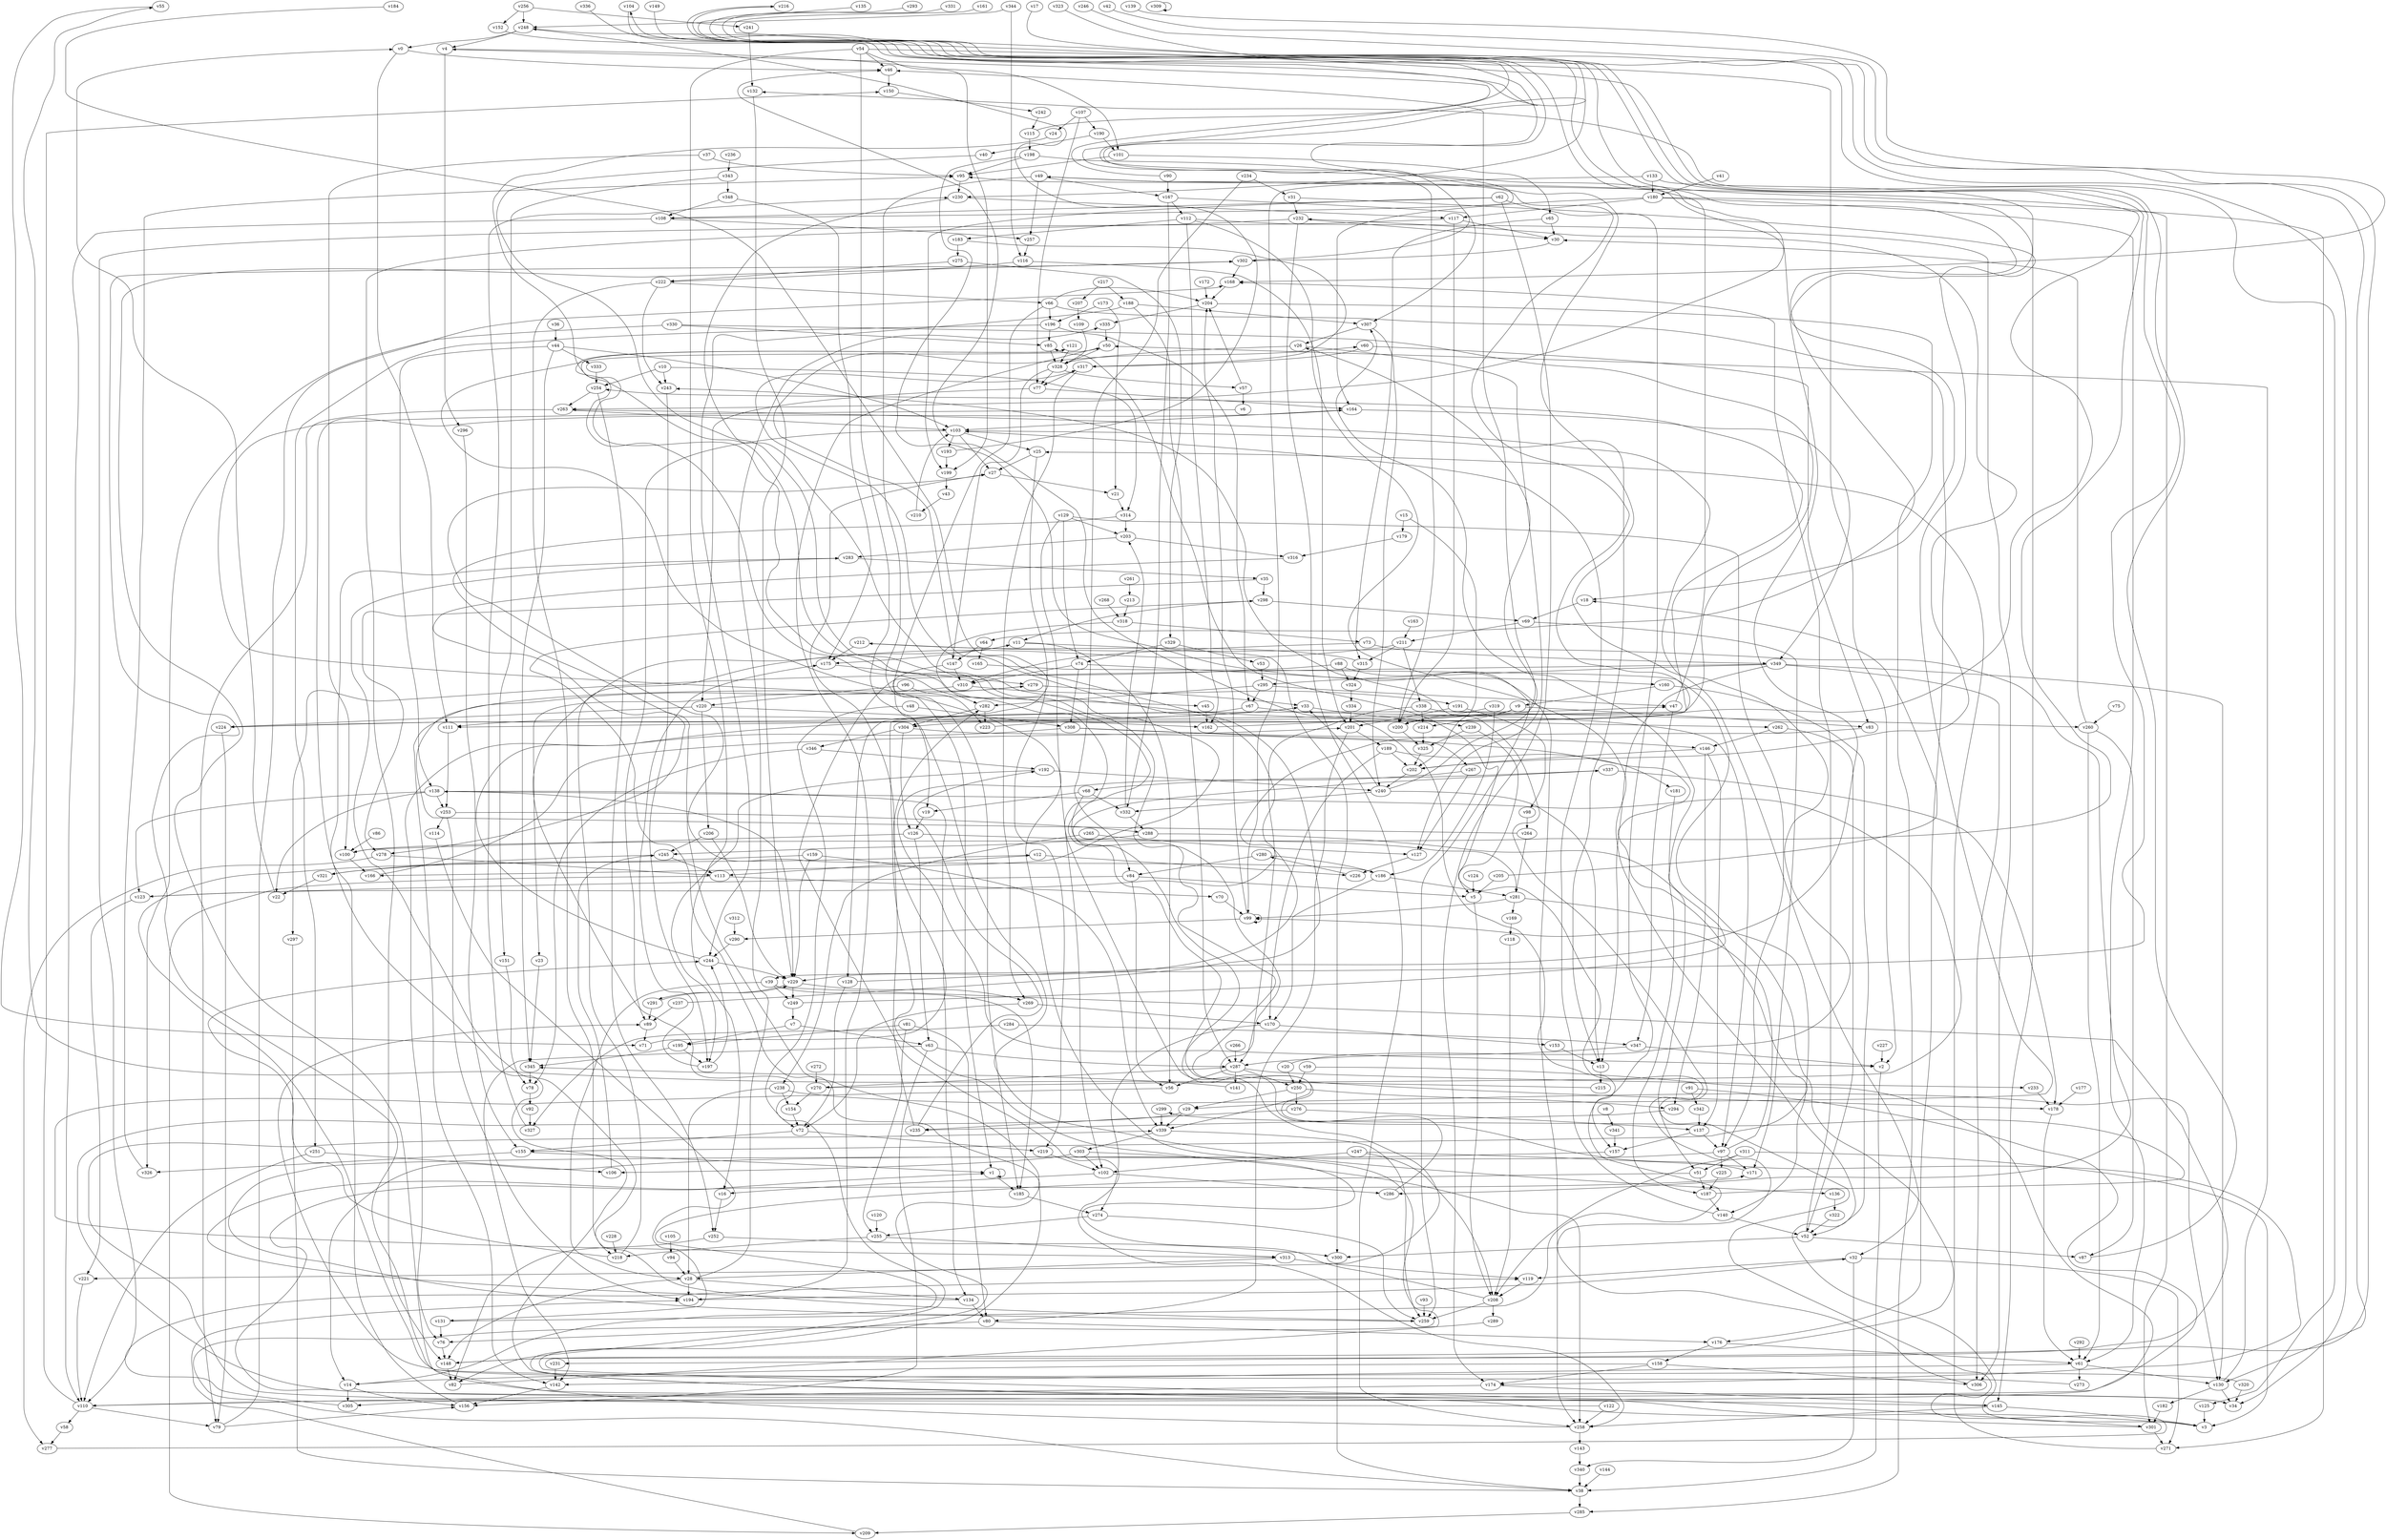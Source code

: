 // Benchmark game 513 - 350 vertices
// time_bound: 24
// targets: v108
digraph G {
    v0 [name="v0", player=0];
    v1 [name="v1", player=1];
    v2 [name="v2", player=1];
    v3 [name="v3", player=1];
    v4 [name="v4", player=0];
    v5 [name="v5", player=1];
    v6 [name="v6", player=1];
    v7 [name="v7", player=1];
    v8 [name="v8", player=1];
    v9 [name="v9", player=1];
    v10 [name="v10", player=0];
    v11 [name="v11", player=1];
    v12 [name="v12", player=1];
    v13 [name="v13", player=0];
    v14 [name="v14", player=1];
    v15 [name="v15", player=1];
    v16 [name="v16", player=0];
    v17 [name="v17", player=1];
    v18 [name="v18", player=1];
    v19 [name="v19", player=0];
    v20 [name="v20", player=1];
    v21 [name="v21", player=1];
    v22 [name="v22", player=1];
    v23 [name="v23", player=0];
    v24 [name="v24", player=1];
    v25 [name="v25", player=0];
    v26 [name="v26", player=1];
    v27 [name="v27", player=1];
    v28 [name="v28", player=1];
    v29 [name="v29", player=0];
    v30 [name="v30", player=0];
    v31 [name="v31", player=0];
    v32 [name="v32", player=1];
    v33 [name="v33", player=0];
    v34 [name="v34", player=0];
    v35 [name="v35", player=0];
    v36 [name="v36", player=0];
    v37 [name="v37", player=1];
    v38 [name="v38", player=0];
    v39 [name="v39", player=1];
    v40 [name="v40", player=1];
    v41 [name="v41", player=0];
    v42 [name="v42", player=0];
    v43 [name="v43", player=1];
    v44 [name="v44", player=1];
    v45 [name="v45", player=0];
    v46 [name="v46", player=1];
    v47 [name="v47", player=1];
    v48 [name="v48", player=1];
    v49 [name="v49", player=0];
    v50 [name="v50", player=0];
    v51 [name="v51", player=0];
    v52 [name="v52", player=0];
    v53 [name="v53", player=0];
    v54 [name="v54", player=1];
    v55 [name="v55", player=1];
    v56 [name="v56", player=1];
    v57 [name="v57", player=0];
    v58 [name="v58", player=0];
    v59 [name="v59", player=1];
    v60 [name="v60", player=0];
    v61 [name="v61", player=1];
    v62 [name="v62", player=0];
    v63 [name="v63", player=0];
    v64 [name="v64", player=0];
    v65 [name="v65", player=1];
    v66 [name="v66", player=1];
    v67 [name="v67", player=1];
    v68 [name="v68", player=0];
    v69 [name="v69", player=0];
    v70 [name="v70", player=1];
    v71 [name="v71", player=0];
    v72 [name="v72", player=1];
    v73 [name="v73", player=0];
    v74 [name="v74", player=0];
    v75 [name="v75", player=0];
    v76 [name="v76", player=0];
    v77 [name="v77", player=0];
    v78 [name="v78", player=0];
    v79 [name="v79", player=1];
    v80 [name="v80", player=1];
    v81 [name="v81", player=0];
    v82 [name="v82", player=0];
    v83 [name="v83", player=0];
    v84 [name="v84", player=1];
    v85 [name="v85", player=1];
    v86 [name="v86", player=0];
    v87 [name="v87", player=1];
    v88 [name="v88", player=1];
    v89 [name="v89", player=1];
    v90 [name="v90", player=1];
    v91 [name="v91", player=0];
    v92 [name="v92", player=1];
    v93 [name="v93", player=0];
    v94 [name="v94", player=0];
    v95 [name="v95", player=0];
    v96 [name="v96", player=0];
    v97 [name="v97", player=1];
    v98 [name="v98", player=0];
    v99 [name="v99", player=1];
    v100 [name="v100", player=0];
    v101 [name="v101", player=0];
    v102 [name="v102", player=1];
    v103 [name="v103", player=0];
    v104 [name="v104", player=0];
    v105 [name="v105", player=0];
    v106 [name="v106", player=0];
    v107 [name="v107", player=1];
    v108 [name="v108", player=0, target=1];
    v109 [name="v109", player=0];
    v110 [name="v110", player=0];
    v111 [name="v111", player=1];
    v112 [name="v112", player=0];
    v113 [name="v113", player=1];
    v114 [name="v114", player=0];
    v115 [name="v115", player=1];
    v116 [name="v116", player=1];
    v117 [name="v117", player=1];
    v118 [name="v118", player=1];
    v119 [name="v119", player=0];
    v120 [name="v120", player=0];
    v121 [name="v121", player=0];
    v122 [name="v122", player=1];
    v123 [name="v123", player=0];
    v124 [name="v124", player=0];
    v125 [name="v125", player=0];
    v126 [name="v126", player=1];
    v127 [name="v127", player=1];
    v128 [name="v128", player=0];
    v129 [name="v129", player=1];
    v130 [name="v130", player=0];
    v131 [name="v131", player=1];
    v132 [name="v132", player=0];
    v133 [name="v133", player=1];
    v134 [name="v134", player=0];
    v135 [name="v135", player=0];
    v136 [name="v136", player=0];
    v137 [name="v137", player=0];
    v138 [name="v138", player=1];
    v139 [name="v139", player=0];
    v140 [name="v140", player=0];
    v141 [name="v141", player=1];
    v142 [name="v142", player=1];
    v143 [name="v143", player=0];
    v144 [name="v144", player=0];
    v145 [name="v145", player=0];
    v146 [name="v146", player=0];
    v147 [name="v147", player=0];
    v148 [name="v148", player=0];
    v149 [name="v149", player=1];
    v150 [name="v150", player=1];
    v151 [name="v151", player=1];
    v152 [name="v152", player=1];
    v153 [name="v153", player=0];
    v154 [name="v154", player=1];
    v155 [name="v155", player=1];
    v156 [name="v156", player=0];
    v157 [name="v157", player=1];
    v158 [name="v158", player=1];
    v159 [name="v159", player=0];
    v160 [name="v160", player=0];
    v161 [name="v161", player=0];
    v162 [name="v162", player=1];
    v163 [name="v163", player=0];
    v164 [name="v164", player=0];
    v165 [name="v165", player=0];
    v166 [name="v166", player=1];
    v167 [name="v167", player=1];
    v168 [name="v168", player=1];
    v169 [name="v169", player=0];
    v170 [name="v170", player=0];
    v171 [name="v171", player=0];
    v172 [name="v172", player=1];
    v173 [name="v173", player=1];
    v174 [name="v174", player=0];
    v175 [name="v175", player=1];
    v176 [name="v176", player=0];
    v177 [name="v177", player=0];
    v178 [name="v178", player=0];
    v179 [name="v179", player=1];
    v180 [name="v180", player=0];
    v181 [name="v181", player=1];
    v182 [name="v182", player=0];
    v183 [name="v183", player=0];
    v184 [name="v184", player=0];
    v185 [name="v185", player=0];
    v186 [name="v186", player=0];
    v187 [name="v187", player=0];
    v188 [name="v188", player=0];
    v189 [name="v189", player=1];
    v190 [name="v190", player=0];
    v191 [name="v191", player=1];
    v192 [name="v192", player=0];
    v193 [name="v193", player=1];
    v194 [name="v194", player=1];
    v195 [name="v195", player=0];
    v196 [name="v196", player=1];
    v197 [name="v197", player=0];
    v198 [name="v198", player=1];
    v199 [name="v199", player=0];
    v200 [name="v200", player=1];
    v201 [name="v201", player=1];
    v202 [name="v202", player=0];
    v203 [name="v203", player=1];
    v204 [name="v204", player=1];
    v205 [name="v205", player=1];
    v206 [name="v206", player=0];
    v207 [name="v207", player=1];
    v208 [name="v208", player=0];
    v209 [name="v209", player=0];
    v210 [name="v210", player=0];
    v211 [name="v211", player=1];
    v212 [name="v212", player=1];
    v213 [name="v213", player=0];
    v214 [name="v214", player=0];
    v215 [name="v215", player=1];
    v216 [name="v216", player=1];
    v217 [name="v217", player=0];
    v218 [name="v218", player=0];
    v219 [name="v219", player=0];
    v220 [name="v220", player=0];
    v221 [name="v221", player=1];
    v222 [name="v222", player=1];
    v223 [name="v223", player=1];
    v224 [name="v224", player=0];
    v225 [name="v225", player=0];
    v226 [name="v226", player=0];
    v227 [name="v227", player=1];
    v228 [name="v228", player=0];
    v229 [name="v229", player=1];
    v230 [name="v230", player=1];
    v231 [name="v231", player=1];
    v232 [name="v232", player=1];
    v233 [name="v233", player=0];
    v234 [name="v234", player=1];
    v235 [name="v235", player=0];
    v236 [name="v236", player=1];
    v237 [name="v237", player=1];
    v238 [name="v238", player=1];
    v239 [name="v239", player=0];
    v240 [name="v240", player=1];
    v241 [name="v241", player=1];
    v242 [name="v242", player=0];
    v243 [name="v243", player=0];
    v244 [name="v244", player=0];
    v245 [name="v245", player=0];
    v246 [name="v246", player=1];
    v247 [name="v247", player=1];
    v248 [name="v248", player=1];
    v249 [name="v249", player=1];
    v250 [name="v250", player=1];
    v251 [name="v251", player=0];
    v252 [name="v252", player=0];
    v253 [name="v253", player=0];
    v254 [name="v254", player=0];
    v255 [name="v255", player=1];
    v256 [name="v256", player=0];
    v257 [name="v257", player=1];
    v258 [name="v258", player=1];
    v259 [name="v259", player=1];
    v260 [name="v260", player=0];
    v261 [name="v261", player=0];
    v262 [name="v262", player=0];
    v263 [name="v263", player=0];
    v264 [name="v264", player=0];
    v265 [name="v265", player=0];
    v266 [name="v266", player=1];
    v267 [name="v267", player=1];
    v268 [name="v268", player=0];
    v269 [name="v269", player=1];
    v270 [name="v270", player=0];
    v271 [name="v271", player=1];
    v272 [name="v272", player=0];
    v273 [name="v273", player=0];
    v274 [name="v274", player=0];
    v275 [name="v275", player=0];
    v276 [name="v276", player=0];
    v277 [name="v277", player=1];
    v278 [name="v278", player=0];
    v279 [name="v279", player=0];
    v280 [name="v280", player=1];
    v281 [name="v281", player=0];
    v282 [name="v282", player=0];
    v283 [name="v283", player=0];
    v284 [name="v284", player=1];
    v285 [name="v285", player=1];
    v286 [name="v286", player=1];
    v287 [name="v287", player=1];
    v288 [name="v288", player=0];
    v289 [name="v289", player=1];
    v290 [name="v290", player=1];
    v291 [name="v291", player=0];
    v292 [name="v292", player=1];
    v293 [name="v293", player=1];
    v294 [name="v294", player=1];
    v295 [name="v295", player=1];
    v296 [name="v296", player=1];
    v297 [name="v297", player=0];
    v298 [name="v298", player=0];
    v299 [name="v299", player=1];
    v300 [name="v300", player=1];
    v301 [name="v301", player=1];
    v302 [name="v302", player=0];
    v303 [name="v303", player=0];
    v304 [name="v304", player=0];
    v305 [name="v305", player=1];
    v306 [name="v306", player=1];
    v307 [name="v307", player=1];
    v308 [name="v308", player=0];
    v309 [name="v309", player=1];
    v310 [name="v310", player=1];
    v311 [name="v311", player=1];
    v312 [name="v312", player=1];
    v313 [name="v313", player=1];
    v314 [name="v314", player=1];
    v315 [name="v315", player=0];
    v316 [name="v316", player=0];
    v317 [name="v317", player=1];
    v318 [name="v318", player=0];
    v319 [name="v319", player=1];
    v320 [name="v320", player=0];
    v321 [name="v321", player=0];
    v322 [name="v322", player=0];
    v323 [name="v323", player=1];
    v324 [name="v324", player=1];
    v325 [name="v325", player=1];
    v326 [name="v326", player=1];
    v327 [name="v327", player=1];
    v328 [name="v328", player=0];
    v329 [name="v329", player=1];
    v330 [name="v330", player=0];
    v331 [name="v331", player=0];
    v332 [name="v332", player=1];
    v333 [name="v333", player=0];
    v334 [name="v334", player=1];
    v335 [name="v335", player=1];
    v336 [name="v336", player=1];
    v337 [name="v337", player=0];
    v338 [name="v338", player=0];
    v339 [name="v339", player=1];
    v340 [name="v340", player=0];
    v341 [name="v341", player=0];
    v342 [name="v342", player=1];
    v343 [name="v343", player=1];
    v344 [name="v344", player=1];
    v345 [name="v345", player=1];
    v346 [name="v346", player=1];
    v347 [name="v347", player=1];
    v348 [name="v348", player=0];
    v349 [name="v349", player=1];

    v0 -> v46;
    v1 -> v185;
    v2 -> v38;
    v3 -> v164 [constraint="t >= 1"];
    v4 -> v101 [constraint="t mod 2 == 0"];
    v5 -> v208;
    v6 -> v45 [constraint="t mod 5 == 1"];
    v7 -> v195;
    v8 -> v341;
    v9 -> v83;
    v10 -> v254;
    v11 -> v300;
    v12 -> v226;
    v13 -> v215;
    v14 -> v156;
    v15 -> v179;
    v16 -> v252;
    v17 -> v125 [constraint="t mod 5 == 1"];
    v18 -> v69;
    v19 -> v126;
    v20 -> v263 [constraint="t < 6"];
    v21 -> v314;
    v22 -> v0;
    v23 -> v345;
    v24 -> v178 [constraint="t >= 4"];
    v25 -> v27;
    v26 -> v127;
    v27 -> v21;
    v28 -> v148;
    v29 -> v34 [constraint="t >= 5"];
    v30 -> v302;
    v31 -> v29 [constraint="t < 7"];
    v32 -> v271;
    v33 -> v111;
    v34 -> v302 [constraint="t >= 1"];
    v35 -> v278 [constraint="t < 11"];
    v36 -> v44;
    v37 -> v100;
    v38 -> v285;
    v39 -> v148 [constraint="t >= 3"];
    v40 -> v166 [constraint="t >= 3"];
    v41 -> v180;
    v42 -> v231 [constraint="t >= 5"];
    v43 -> v210;
    v44 -> v138;
    v45 -> v162;
    v46 -> v150;
    v47 -> v347;
    v48 -> v308;
    v49 -> v257;
    v50 -> v194;
    v51 -> v14 [constraint="t < 12"];
    v52 -> v300;
    v53 -> v295;
    v54 -> v19;
    v55 -> v71 [constraint="t < 5"];
    v56 -> v313 [constraint="t mod 4 == 0"];
    v57 -> v6;
    v58 -> v277;
    v59 -> v305 [constraint="t < 14"];
    v60 -> v83;
    v61 -> v142;
    v62 -> v199;
    v63 -> v142;
    v64 -> v165;
    v65 -> v315;
    v66 -> v204 [constraint="t < 7"];
    v67 -> v128;
    v68 -> v339 [constraint="t < 8"];
    v69 -> v171;
    v70 -> v99;
    v71 -> v282 [constraint="t < 7"];
    v72 -> v155;
    v73 -> v310;
    v74 -> v310;
    v75 -> v260;
    v76 -> v148;
    v77 -> v220;
    v78 -> v92;
    v79 -> v156 [constraint="t >= 1"];
    v80 -> v176;
    v81 -> v255;
    v82 -> v50 [constraint="t mod 3 == 0"];
    v83 -> v229 [constraint="t < 10"];
    v84 -> v5;
    v85 -> v328;
    v86 -> v100;
    v87 -> v132 [constraint="t < 9"];
    v88 -> v258;
    v89 -> v71;
    v90 -> v4 [constraint="t < 5"];
    v91 -> v110 [constraint="t mod 5 == 3"];
    v92 -> v327;
    v93 -> v259;
    v94 -> v28;
    v95 -> v230;
    v96 -> v223;
    v97 -> v225;
    v98 -> v264;
    v99 -> v204;
    v100 -> v166;
    v101 -> v95;
    v102 -> v16;
    v103 -> v27;
    v104 -> v108 [constraint="t < 14"];
    v105 -> v94;
    v106 -> v245;
    v107 -> v77;
    v108 -> v110;
    v109 -> v328;
    v110 -> v79;
    v111 -> v253;
    v112 -> v3 [constraint="t >= 2"];
    v113 -> v209;
    v114 -> v131 [constraint="t mod 2 == 1"];
    v115 -> v104 [constraint="t < 6"];
    v116 -> v222;
    v117 -> v200;
    v118 -> v208;
    v119 -> v208;
    v120 -> v255;
    v121 -> v221 [constraint="t >= 5"];
    v122 -> v339 [constraint="t mod 2 == 0"];
    v123 -> v317 [constraint="t mod 3 == 0"];
    v124 -> v5;
    v125 -> v3;
    v126 -> v63;
    v127 -> v226;
    v128 -> v216 [constraint="t < 10"];
    v129 -> v102;
    v130 -> v182;
    v131 -> v46 [constraint="t mod 5 == 3"];
    v132 -> v229;
    v133 -> v145;
    v134 -> v171 [constraint="t < 7"];
    v135 -> v230 [constraint="t >= 4"];
    v136 -> v322;
    v137 -> v97;
    v138 -> v134;
    v139 -> v168 [constraint="t < 5"];
    v140 -> v52;
    v141 -> v345 [constraint="t mod 4 == 2"];
    v142 -> v156;
    v143 -> v340;
    v144 -> v38;
    v145 -> v1 [constraint="t >= 1"];
    v146 -> v202;
    v147 -> v136 [constraint="t >= 2"];
    v148 -> v49 [constraint="t < 10"];
    v149 -> v263 [constraint="t < 11"];
    v150 -> v242;
    v151 -> v78;
    v152 -> v39 [constraint="t >= 1"];
    v153 -> v13;
    v154 -> v72;
    v155 -> v326;
    v156 -> v283;
    v157 -> v259 [constraint="t mod 3 == 0"];
    v158 -> v174;
    v159 -> v321;
    v160 -> v9;
    v161 -> v100 [constraint="t < 11"];
    v162 -> v26 [constraint="t >= 2"];
    v163 -> v211;
    v164 -> v349;
    v165 -> v304 [constraint="t < 5"];
    v166 -> v201 [constraint="t mod 3 == 1"];
    v167 -> v307 [constraint="t < 15"];
    v168 -> v204;
    v169 -> v118;
    v170 -> v274;
    v171 -> v337 [constraint="t < 6"];
    v172 -> v204;
    v173 -> v21;
    v174 -> v145;
    v175 -> v279;
    v176 -> v158;
    v177 -> v178;
    v178 -> v61;
    v179 -> v316;
    v180 -> v271;
    v181 -> v187;
    v182 -> v301;
    v183 -> v317 [constraint="t >= 5"];
    v184 -> v224 [constraint="t < 8"];
    v185 -> v274;
    v186 -> v27 [constraint="t < 12"];
    v187 -> v299 [constraint="t mod 3 == 1"];
    v188 -> v287;
    v189 -> v170;
    v190 -> v101;
    v191 -> v98;
    v192 -> v197;
    v193 -> v248 [constraint="t < 6"];
    v194 -> v32 [constraint="t >= 2"];
    v195 -> v345;
    v196 -> v85;
    v197 -> v175;
    v198 -> v160 [constraint="t < 5"];
    v199 -> v43;
    v200 -> v325;
    v201 -> v189;
    v202 -> v232 [constraint="t >= 5"];
    v203 -> v283;
    v204 -> v335;
    v205 -> v18 [constraint="t >= 3"];
    v206 -> v245;
    v207 -> v109;
    v208 -> v47 [constraint="t >= 3"];
    v209 -> v194 [constraint="t >= 4"];
    v210 -> v103;
    v211 -> v82 [constraint="t mod 3 == 2"];
    v212 -> v286 [constraint="t mod 5 == 1"];
    v213 -> v318;
    v214 -> v325;
    v215 -> v55 [constraint="t mod 2 == 0"];
    v216 -> v64 [constraint="t mod 3 == 1"];
    v217 -> v188;
    v218 -> v244 [constraint="t < 7"];
    v219 -> v102;
    v220 -> v206;
    v221 -> v110;
    v222 -> v243;
    v223 -> v254 [constraint="t mod 4 == 3"];
    v224 -> v79;
    v225 -> v187;
    v226 -> v280 [constraint="t mod 3 == 0"];
    v227 -> v2;
    v228 -> v218;
    v229 -> v249;
    v230 -> v262 [constraint="t mod 3 == 1"];
    v231 -> v142;
    v232 -> v258;
    v233 -> v178;
    v234 -> v31;
    v235 -> v192 [constraint="t < 9"];
    v236 -> v343;
    v237 -> v60 [constraint="t >= 4"];
    v238 -> v28;
    v239 -> v325;
    v240 -> v33;
    v241 -> v132;
    v242 -> v115;
    v243 -> v197;
    v244 -> v33 [constraint="t mod 4 == 3"];
    v245 -> v113;
    v246 -> v130 [constraint="t < 13"];
    v247 -> v174 [constraint="t >= 3"];
    v248 -> v4;
    v249 -> v307 [constraint="t >= 4"];
    v250 -> v294;
    v251 -> v110;
    v252 -> v300;
    v253 -> v288;
    v254 -> v263;
    v255 -> v313;
    v256 -> v241;
    v257 -> v116;
    v258 -> v302 [constraint="t < 8"];
    v259 -> v283 [constraint="t < 7"];
    v260 -> v87;
    v261 -> v213;
    v262 -> v146;
    v263 -> v79;
    v264 -> v279 [constraint="t mod 3 == 2"];
    v265 -> v238;
    v266 -> v287;
    v267 -> v2 [constraint="t < 10"];
    v268 -> v318;
    v269 -> v170;
    v270 -> v138 [constraint="t < 11"];
    v271 -> v25;
    v272 -> v270;
    v273 -> v12 [constraint="t >= 4"];
    v274 -> v259;
    v275 -> v222;
    v276 -> v137;
    v277 -> v243 [constraint="t < 15"];
    v278 -> v113;
    v279 -> v23;
    v280 -> v84;
    v281 -> v99;
    v282 -> v304;
    v283 -> v35;
    v284 -> v347;
    v285 -> v209;
    v286 -> v121 [constraint="t < 8"];
    v287 -> v141;
    v288 -> v245;
    v289 -> v38 [constraint="t mod 2 == 1"];
    v290 -> v244;
    v291 -> v89;
    v292 -> v61;
    v293 -> v18 [constraint="t >= 4"];
    v294 -> v235 [constraint="t < 10"];
    v295 -> v67;
    v296 -> v155;
    v297 -> v38;
    v298 -> v11;
    v299 -> v339;
    v300 -> v38;
    v301 -> v298 [constraint="t mod 4 == 1"];
    v302 -> v248 [constraint="t < 15"];
    v303 -> v102;
    v304 -> v267;
    v305 -> v119 [constraint="t >= 3"];
    v306 -> v85 [constraint="t >= 2"];
    v307 -> v26;
    v308 -> v155 [constraint="t mod 5 == 1"];
    v309 -> v309;
    v310 -> v191;
    v311 -> v208;
    v312 -> v290;
    v313 -> v28;
    v314 -> v301 [constraint="t mod 5 == 2"];
    v315 -> v212 [constraint="t < 9"];
    v316 -> v278 [constraint="t >= 3"];
    v317 -> v77;
    v318 -> v73;
    v319 -> v186;
    v320 -> v89 [constraint="t >= 5"];
    v321 -> v22;
    v322 -> v52;
    v323 -> v34 [constraint="t >= 3"];
    v324 -> v334;
    v325 -> v202;
    v326 -> v95;
    v327 -> v230;
    v328 -> v77;
    v329 -> v74;
    v330 -> v111 [constraint="t < 14"];
    v331 -> v200 [constraint="t < 12"];
    v332 -> v288;
    v333 -> v254;
    v334 -> v201;
    v335 -> v50;
    v336 -> v32 [constraint="t < 13"];
    v337 -> v178;
    v338 -> v214;
    v339 -> v259;
    v340 -> v38;
    v341 -> v157;
    v342 -> v137;
    v343 -> v151;
    v344 -> v116;
    v345 -> v78;
    v346 -> v192;
    v347 -> v2;
    v348 -> v175;
    v349 -> v258 [constraint="t >= 5"];
    v208 -> v289;
    v222 -> v66;
    v11 -> v56;
    v287 -> v233;
    v160 -> v52;
    v190 -> v40;
    v264 -> v281;
    v198 -> v200;
    v204 -> v285;
    v25 -> v219;
    v74 -> v308;
    v263 -> v103;
    v63 -> v156;
    v103 -> v193;
    v51 -> v187;
    v116 -> v201;
    v129 -> v74;
    v64 -> v147;
    v328 -> v147;
    v66 -> v185;
    v103 -> v25;
    v103 -> v13;
    v260 -> v61;
    v61 -> v273;
    v145 -> v258;
    v320 -> v34;
    v217 -> v207;
    v28 -> v194;
    v63 -> v287;
    v28 -> v335;
    v97 -> v171;
    v287 -> v56;
    v265 -> v127;
    v270 -> v154;
    v112 -> v306;
    v281 -> v169;
    v62 -> v174;
    v170 -> v153;
    v54 -> v46;
    v44 -> v333;
    v44 -> v345;
    v121 -> v328;
    v14 -> v305;
    v48 -> v72;
    v9 -> v224;
    v33 -> v239;
    v167 -> v112;
    v278 -> v277;
    v260 -> v30;
    v248 -> v0;
    v240 -> v46;
    v349 -> v295;
    v91 -> v342;
    v180 -> v61;
    v287 -> v270;
    v66 -> v196;
    v308 -> v146;
    v180 -> v117;
    v269 -> v72;
    v196 -> v67;
    v288 -> v51;
    v84 -> v56;
    v315 -> v324;
    v232 -> v30;
    v235 -> v27;
    v239 -> v5;
    v10 -> v243;
    v245 -> v321;
    v317 -> v269;
    v328 -> v57;
    v31 -> v232;
    v126 -> v281;
    v97 -> v99;
    v211 -> v315;
    v311 -> v3;
    v54 -> v199;
    v49 -> v301;
    v344 -> v248;
    v102 -> v286;
    v128 -> v72;
    v262 -> v52;
    v282 -> v223;
    v174 -> v110;
    v49 -> v1;
    v206 -> v229;
    v7 -> v63;
    v84 -> v123;
    v112 -> v162;
    v251 -> v106;
    v99 -> v290;
    v52 -> v87;
    v202 -> v240;
    v60 -> v317;
    v188 -> v307;
    v147 -> v310;
    v253 -> v194;
    v240 -> v332;
    v338 -> v287;
    v254 -> v252;
    v295 -> v47;
    v68 -> v332;
    v159 -> v229;
    v10 -> v314;
    v234 -> v84;
    v348 -> v108;
    v208 -> v259;
    v304 -> v126;
    v189 -> v181;
    v138 -> v22;
    v255 -> v218;
    v39 -> v28;
    v186 -> v281;
    v189 -> v202;
    v15 -> v202;
    v138 -> v229;
    v313 -> v119;
    v77 -> v164;
    v198 -> v95;
    v81 -> v195;
    v187 -> v140;
    v304 -> v346;
    v298 -> v69;
    v188 -> v244;
    v222 -> v218;
    v26 -> v328;
    v39 -> v185;
    v49 -> v167;
    v343 -> v348;
    v253 -> v114;
    v112 -> v183;
    v131 -> v76;
    v256 -> v248;
    v205 -> v5;
    v59 -> v250;
    v68 -> v19;
    v158 -> v306;
    v62 -> v108;
    v346 -> v78;
    v183 -> v275;
    v192 -> v240;
    v220 -> v224;
    v117 -> v30;
    v275 -> v329;
    v103 -> v89;
    v330 -> v326;
    v108 -> v257;
    v122 -> v258;
    v195 -> v197;
    v129 -> v97;
    v67 -> v97;
    v110 -> v150;
    v138 -> v123;
    v329 -> v53;
    v196 -> v251;
    v229 -> v291;
    v148 -> v82;
    v247 -> v102;
    v167 -> v332;
    v74 -> v259;
    v250 -> v276;
    v284 -> v327;
    v191 -> v201;
    v20 -> v250;
    v113 -> v70;
    v247 -> v208;
    v57 -> v204;
    v287 -> v250;
    v180 -> v164;
    v212 -> v175;
    v318 -> v282;
    v249 -> v7;
    v230 -> v117;
    v338 -> v260;
    v238 -> v130;
    v176 -> v61;
    v337 -> v68;
    v88 -> v324;
    v229 -> v269;
    v203 -> v316;
    v117 -> v110;
    v197 -> v244;
    v69 -> v211;
    v291 -> v229;
    v137 -> v157;
    v80 -> v76;
    v107 -> v24;
    v311 -> v51;
    v12 -> v113;
    v79 -> v168;
    v9 -> v214;
    v0 -> v111;
    v54 -> v2;
    v134 -> v80;
    v146 -> v294;
    v232 -> v148;
    v65 -> v30;
    v302 -> v168;
    v32 -> v119;
    v281 -> v140;
    v37 -> v95;
    v279 -> v33;
    v240 -> v13;
    v308 -> v76;
    v4 -> v296;
    v301 -> v271;
    v88 -> v297;
    v274 -> v255;
    v39 -> v249;
    v201 -> v80;
    v173 -> v196;
    v130 -> v34;
    v220 -> v162;
    v62 -> v157;
    v349 -> v130;
    v186 -> v170;
    v339 -> v303;
    v1 -> v1;
    v32 -> v340;
    v107 -> v190;
    v101 -> v65;
    v193 -> v199;
    v244 -> v229;
    v99 -> v99;
    v218 -> v11;
    v140 -> v103;
    v50 -> v328;
    v314 -> v203;
    v90 -> v167;
    v47 -> v95;
    v164 -> v103;
    v97 -> v14;
    v347 -> v287;
    v330 -> v85;
    v238 -> v154;
    v138 -> v253;
    v29 -> v339;
    v115 -> v198;
    v73 -> v349;
    v66 -> v176;
    v256 -> v152;
    v129 -> v203;
    v280 -> v186;
    v44 -> v103;
    v123 -> v221;
    v349 -> v306;
    v145 -> v3;
    v307 -> v240;
    v61 -> v130;
    v252 -> v82;
    v211 -> v338;
    v295 -> v282;
    v11 -> v175;
    v133 -> v180;
    v332 -> v203;
    v319 -> v200;
    v303 -> v258;
    v237 -> v89;
    v250 -> v29;
    v126 -> v100;
    v133 -> v99;
    v130 -> v50;
    v310 -> v142;
    v54 -> v16;
    v155 -> v1;
    v146 -> v137;
    v267 -> v127;
    v258 -> v143;
    v158 -> v14;
    v28 -> v134;
    v96 -> v220;
    v110 -> v58;
    v35 -> v298;
    v303 -> v106;
    v159 -> v339;
    v52 -> v168;
    v276 -> v235;
    v81 -> v80;
    v349 -> v13;
    v72 -> v219;
}
